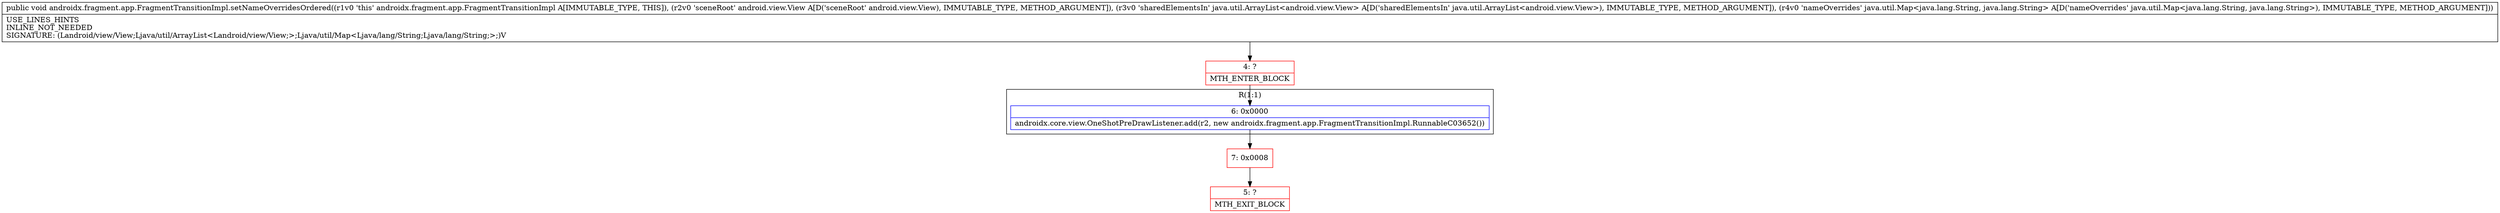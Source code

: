 digraph "CFG forandroidx.fragment.app.FragmentTransitionImpl.setNameOverridesOrdered(Landroid\/view\/View;Ljava\/util\/ArrayList;Ljava\/util\/Map;)V" {
subgraph cluster_Region_1478806557 {
label = "R(1:1)";
node [shape=record,color=blue];
Node_6 [shape=record,label="{6\:\ 0x0000|androidx.core.view.OneShotPreDrawListener.add(r2, new androidx.fragment.app.FragmentTransitionImpl.RunnableC03652())\l}"];
}
Node_4 [shape=record,color=red,label="{4\:\ ?|MTH_ENTER_BLOCK\l}"];
Node_7 [shape=record,color=red,label="{7\:\ 0x0008}"];
Node_5 [shape=record,color=red,label="{5\:\ ?|MTH_EXIT_BLOCK\l}"];
MethodNode[shape=record,label="{public void androidx.fragment.app.FragmentTransitionImpl.setNameOverridesOrdered((r1v0 'this' androidx.fragment.app.FragmentTransitionImpl A[IMMUTABLE_TYPE, THIS]), (r2v0 'sceneRoot' android.view.View A[D('sceneRoot' android.view.View), IMMUTABLE_TYPE, METHOD_ARGUMENT]), (r3v0 'sharedElementsIn' java.util.ArrayList\<android.view.View\> A[D('sharedElementsIn' java.util.ArrayList\<android.view.View\>), IMMUTABLE_TYPE, METHOD_ARGUMENT]), (r4v0 'nameOverrides' java.util.Map\<java.lang.String, java.lang.String\> A[D('nameOverrides' java.util.Map\<java.lang.String, java.lang.String\>), IMMUTABLE_TYPE, METHOD_ARGUMENT]))  | USE_LINES_HINTS\lINLINE_NOT_NEEDED\lSIGNATURE: (Landroid\/view\/View;Ljava\/util\/ArrayList\<Landroid\/view\/View;\>;Ljava\/util\/Map\<Ljava\/lang\/String;Ljava\/lang\/String;\>;)V\l}"];
MethodNode -> Node_4;Node_6 -> Node_7;
Node_4 -> Node_6;
Node_7 -> Node_5;
}

